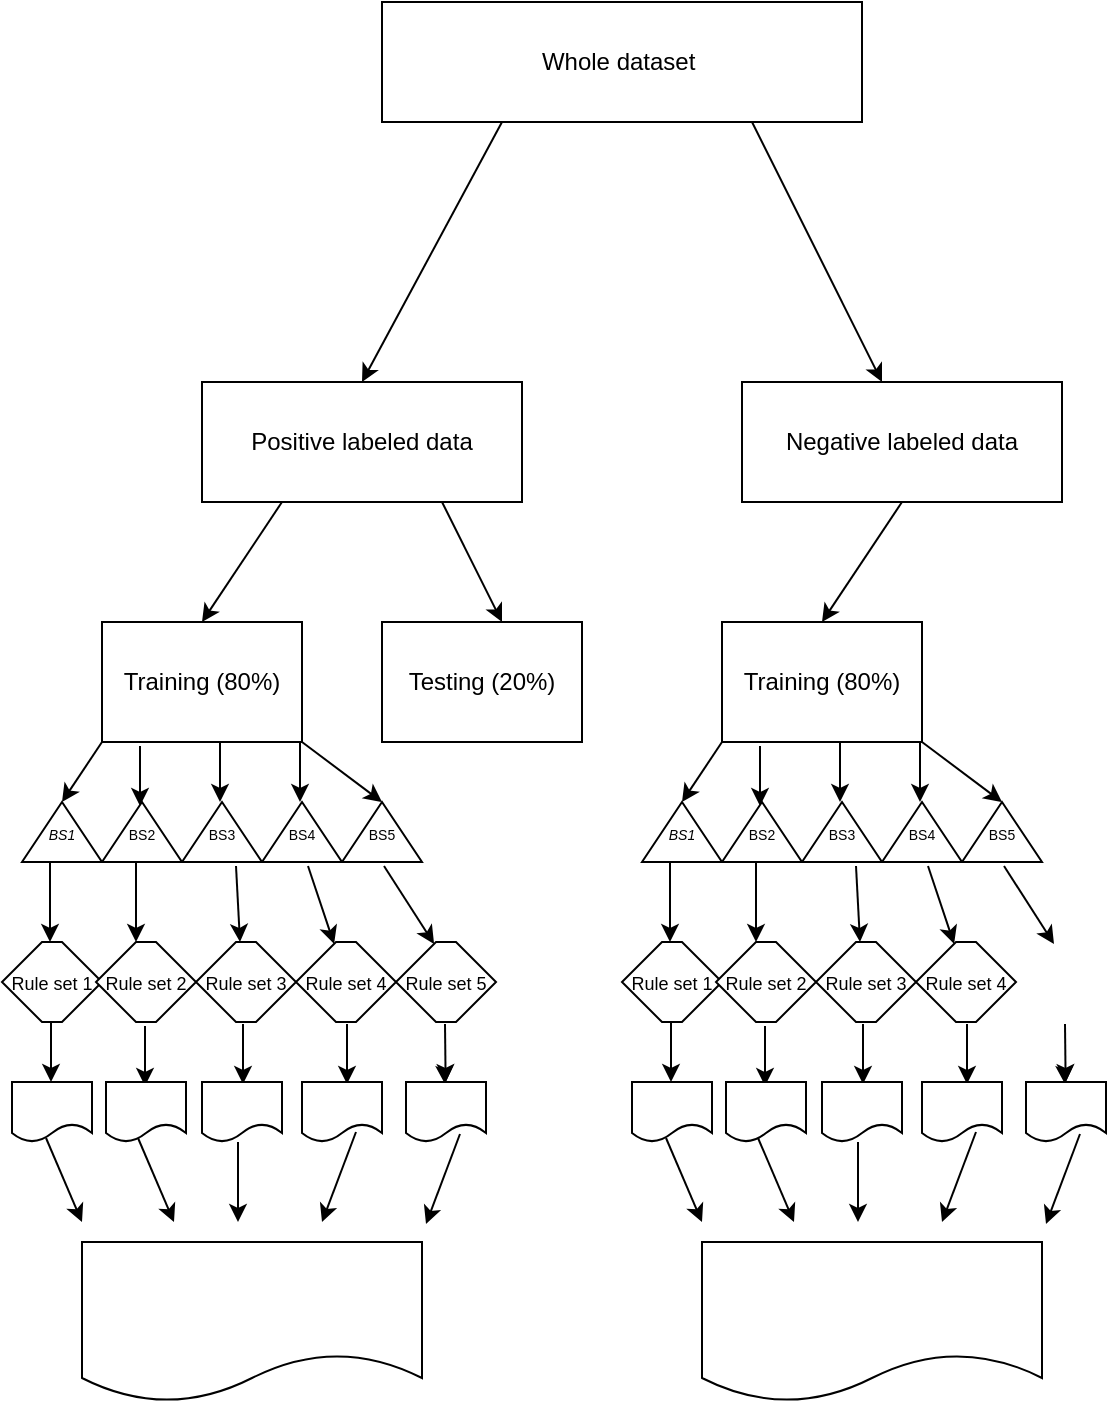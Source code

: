 <mxfile version="21.2.9" type="github">
  <diagram name="Page-1" id="ZhcM-OvtB6KIt7osXWqh">
    <mxGraphModel dx="880" dy="496" grid="1" gridSize="10" guides="1" tooltips="1" connect="1" arrows="1" fold="1" page="1" pageScale="1" pageWidth="850" pageHeight="1100" math="0" shadow="0">
      <root>
        <mxCell id="0" />
        <mxCell id="1" parent="0" />
        <mxCell id="x_COpQ-2HeL-LutY7LZ1-1" value="Whole dataset&amp;nbsp;" style="rounded=0;whiteSpace=wrap;html=1;" parent="1" vertex="1">
          <mxGeometry x="310" y="50" width="240" height="60" as="geometry" />
        </mxCell>
        <mxCell id="x_COpQ-2HeL-LutY7LZ1-2" value="" style="endArrow=classic;html=1;rounded=0;" parent="1" edge="1">
          <mxGeometry width="50" height="50" relative="1" as="geometry">
            <mxPoint x="370" y="110" as="sourcePoint" />
            <mxPoint x="300" y="240" as="targetPoint" />
          </mxGeometry>
        </mxCell>
        <mxCell id="x_COpQ-2HeL-LutY7LZ1-3" value="" style="endArrow=classic;html=1;rounded=0;" parent="1" edge="1">
          <mxGeometry width="50" height="50" relative="1" as="geometry">
            <mxPoint x="495" y="110" as="sourcePoint" />
            <mxPoint x="560" y="240" as="targetPoint" />
          </mxGeometry>
        </mxCell>
        <mxCell id="x_COpQ-2HeL-LutY7LZ1-4" value="Positive labeled data" style="rounded=0;whiteSpace=wrap;html=1;" parent="1" vertex="1">
          <mxGeometry x="220" y="240" width="160" height="60" as="geometry" />
        </mxCell>
        <mxCell id="x_COpQ-2HeL-LutY7LZ1-5" value="Negative labeled data" style="rounded=0;whiteSpace=wrap;html=1;" parent="1" vertex="1">
          <mxGeometry x="490" y="240" width="160" height="60" as="geometry" />
        </mxCell>
        <mxCell id="x_COpQ-2HeL-LutY7LZ1-6" value="" style="endArrow=classic;html=1;rounded=0;" parent="1" edge="1">
          <mxGeometry width="50" height="50" relative="1" as="geometry">
            <mxPoint x="260" y="300" as="sourcePoint" />
            <mxPoint x="220" y="360" as="targetPoint" />
          </mxGeometry>
        </mxCell>
        <mxCell id="x_COpQ-2HeL-LutY7LZ1-7" value="" style="endArrow=classic;html=1;rounded=0;" parent="1" edge="1">
          <mxGeometry width="50" height="50" relative="1" as="geometry">
            <mxPoint x="340" y="300" as="sourcePoint" />
            <mxPoint x="370" y="360" as="targetPoint" />
          </mxGeometry>
        </mxCell>
        <mxCell id="x_COpQ-2HeL-LutY7LZ1-8" value="Training (80%)" style="rounded=0;whiteSpace=wrap;html=1;" parent="1" vertex="1">
          <mxGeometry x="170" y="360" width="100" height="60" as="geometry" />
        </mxCell>
        <mxCell id="x_COpQ-2HeL-LutY7LZ1-9" value="Testing (20%)" style="rounded=0;whiteSpace=wrap;html=1;" parent="1" vertex="1">
          <mxGeometry x="310" y="360" width="100" height="60" as="geometry" />
        </mxCell>
        <mxCell id="x_COpQ-2HeL-LutY7LZ1-10" value="" style="endArrow=classic;html=1;rounded=0;" parent="1" edge="1">
          <mxGeometry width="50" height="50" relative="1" as="geometry">
            <mxPoint x="170" y="420" as="sourcePoint" />
            <mxPoint x="150" y="450" as="targetPoint" />
          </mxGeometry>
        </mxCell>
        <mxCell id="x_COpQ-2HeL-LutY7LZ1-11" value="" style="endArrow=classic;html=1;rounded=0;" parent="1" edge="1">
          <mxGeometry width="50" height="50" relative="1" as="geometry">
            <mxPoint x="189" y="422" as="sourcePoint" />
            <mxPoint x="189" y="452" as="targetPoint" />
          </mxGeometry>
        </mxCell>
        <mxCell id="x_COpQ-2HeL-LutY7LZ1-12" value="" style="endArrow=classic;html=1;rounded=0;" parent="1" edge="1">
          <mxGeometry width="50" height="50" relative="1" as="geometry">
            <mxPoint x="229" y="420" as="sourcePoint" />
            <mxPoint x="229" y="450" as="targetPoint" />
          </mxGeometry>
        </mxCell>
        <mxCell id="x_COpQ-2HeL-LutY7LZ1-13" value="" style="endArrow=classic;html=1;rounded=0;" parent="1" edge="1">
          <mxGeometry width="50" height="50" relative="1" as="geometry">
            <mxPoint x="269" y="420" as="sourcePoint" />
            <mxPoint x="269" y="450" as="targetPoint" />
          </mxGeometry>
        </mxCell>
        <mxCell id="x_COpQ-2HeL-LutY7LZ1-14" value="" style="endArrow=classic;html=1;rounded=0;entryX=0.5;entryY=0;entryDx=0;entryDy=0;" parent="1" target="x_COpQ-2HeL-LutY7LZ1-23" edge="1">
          <mxGeometry width="50" height="50" relative="1" as="geometry">
            <mxPoint x="270" y="420" as="sourcePoint" />
            <mxPoint x="290" y="450" as="targetPoint" />
          </mxGeometry>
        </mxCell>
        <mxCell id="x_COpQ-2HeL-LutY7LZ1-17" value="&lt;font style=&quot;font-size: 7px;&quot;&gt;&lt;i&gt;BS1&lt;/i&gt;&lt;/font&gt;" style="shape=trapezoid;perimeter=trapezoidPerimeter;whiteSpace=wrap;html=1;fixedSize=1;" parent="1" vertex="1">
          <mxGeometry x="130" y="450" width="40" height="30" as="geometry" />
        </mxCell>
        <mxCell id="x_COpQ-2HeL-LutY7LZ1-18" value="&lt;font style=&quot;font-size: 7px;&quot;&gt;BS2&lt;/font&gt;" style="shape=trapezoid;perimeter=trapezoidPerimeter;whiteSpace=wrap;html=1;fixedSize=1;" parent="1" vertex="1">
          <mxGeometry x="170" y="450" width="40" height="30" as="geometry" />
        </mxCell>
        <mxCell id="x_COpQ-2HeL-LutY7LZ1-21" value="&lt;font style=&quot;font-size: 7px;&quot;&gt;BS3&lt;/font&gt;" style="shape=trapezoid;perimeter=trapezoidPerimeter;whiteSpace=wrap;html=1;fixedSize=1;" parent="1" vertex="1">
          <mxGeometry x="210" y="450" width="40" height="30" as="geometry" />
        </mxCell>
        <mxCell id="x_COpQ-2HeL-LutY7LZ1-22" value="&lt;font style=&quot;font-size: 7px;&quot;&gt;BS4&lt;/font&gt;" style="shape=trapezoid;perimeter=trapezoidPerimeter;whiteSpace=wrap;html=1;fixedSize=1;" parent="1" vertex="1">
          <mxGeometry x="250" y="450" width="40" height="30" as="geometry" />
        </mxCell>
        <mxCell id="x_COpQ-2HeL-LutY7LZ1-23" value="&lt;font style=&quot;font-size: 7px;&quot;&gt;BS5&lt;/font&gt;" style="shape=trapezoid;perimeter=trapezoidPerimeter;whiteSpace=wrap;html=1;fixedSize=1;" parent="1" vertex="1">
          <mxGeometry x="290" y="450" width="40" height="30" as="geometry" />
        </mxCell>
        <mxCell id="x_COpQ-2HeL-LutY7LZ1-25" value="" style="endArrow=classic;html=1;rounded=0;" parent="1" edge="1">
          <mxGeometry width="50" height="50" relative="1" as="geometry">
            <mxPoint x="144" y="480" as="sourcePoint" />
            <mxPoint x="144" y="520" as="targetPoint" />
          </mxGeometry>
        </mxCell>
        <mxCell id="x_COpQ-2HeL-LutY7LZ1-26" value="" style="endArrow=classic;html=1;rounded=0;" parent="1" edge="1">
          <mxGeometry width="50" height="50" relative="1" as="geometry">
            <mxPoint x="187" y="480" as="sourcePoint" />
            <mxPoint x="187" y="520" as="targetPoint" />
          </mxGeometry>
        </mxCell>
        <mxCell id="x_COpQ-2HeL-LutY7LZ1-27" value="" style="endArrow=classic;html=1;rounded=0;" parent="1" edge="1">
          <mxGeometry width="50" height="50" relative="1" as="geometry">
            <mxPoint x="237" y="482" as="sourcePoint" />
            <mxPoint x="239" y="520" as="targetPoint" />
          </mxGeometry>
        </mxCell>
        <mxCell id="x_COpQ-2HeL-LutY7LZ1-28" value="" style="endArrow=classic;html=1;rounded=0;entryX=0.375;entryY=0;entryDx=0;entryDy=0;" parent="1" target="x_COpQ-2HeL-LutY7LZ1-37" edge="1">
          <mxGeometry width="50" height="50" relative="1" as="geometry">
            <mxPoint x="273" y="482" as="sourcePoint" />
            <mxPoint x="273" y="522" as="targetPoint" />
          </mxGeometry>
        </mxCell>
        <mxCell id="x_COpQ-2HeL-LutY7LZ1-29" value="" style="endArrow=classic;html=1;rounded=0;entryX=0.375;entryY=0;entryDx=0;entryDy=0;" parent="1" target="x_COpQ-2HeL-LutY7LZ1-38" edge="1">
          <mxGeometry width="50" height="50" relative="1" as="geometry">
            <mxPoint x="311" y="482" as="sourcePoint" />
            <mxPoint x="330" y="510" as="targetPoint" />
          </mxGeometry>
        </mxCell>
        <mxCell id="x_COpQ-2HeL-LutY7LZ1-34" value="&lt;font style=&quot;font-size: 9px;&quot;&gt;Rule set 1&lt;/font&gt;" style="shape=hexagon;perimeter=hexagonPerimeter2;whiteSpace=wrap;html=1;fixedSize=1;" parent="1" vertex="1">
          <mxGeometry x="120" y="520" width="50" height="40" as="geometry" />
        </mxCell>
        <mxCell id="x_COpQ-2HeL-LutY7LZ1-35" value="&lt;font style=&quot;font-size: 9px;&quot;&gt;Rule set 2&lt;/font&gt;" style="shape=hexagon;perimeter=hexagonPerimeter2;whiteSpace=wrap;html=1;fixedSize=1;" parent="1" vertex="1">
          <mxGeometry x="167" y="520" width="50" height="40" as="geometry" />
        </mxCell>
        <mxCell id="x_COpQ-2HeL-LutY7LZ1-36" value="&lt;font style=&quot;font-size: 9px;&quot;&gt;Rule set 3&lt;/font&gt;" style="shape=hexagon;perimeter=hexagonPerimeter2;whiteSpace=wrap;html=1;fixedSize=1;" parent="1" vertex="1">
          <mxGeometry x="217" y="520" width="50" height="40" as="geometry" />
        </mxCell>
        <mxCell id="x_COpQ-2HeL-LutY7LZ1-37" value="&lt;font style=&quot;font-size: 9px;&quot;&gt;Rule set 4&lt;/font&gt;" style="shape=hexagon;perimeter=hexagonPerimeter2;whiteSpace=wrap;html=1;fixedSize=1;" parent="1" vertex="1">
          <mxGeometry x="267" y="520" width="50" height="40" as="geometry" />
        </mxCell>
        <mxCell id="x_COpQ-2HeL-LutY7LZ1-38" value="&lt;font style=&quot;font-size: 9px;&quot;&gt;Rule set 5&lt;/font&gt;" style="shape=hexagon;perimeter=hexagonPerimeter2;whiteSpace=wrap;html=1;fixedSize=1;" parent="1" vertex="1">
          <mxGeometry x="317" y="520" width="50" height="40" as="geometry" />
        </mxCell>
        <mxCell id="x_COpQ-2HeL-LutY7LZ1-39" value="" style="endArrow=classic;html=1;rounded=0;" parent="1" edge="1">
          <mxGeometry width="50" height="50" relative="1" as="geometry">
            <mxPoint x="144.5" y="560" as="sourcePoint" />
            <mxPoint x="144.5" y="590" as="targetPoint" />
          </mxGeometry>
        </mxCell>
        <mxCell id="x_COpQ-2HeL-LutY7LZ1-42" value="" style="endArrow=classic;html=1;rounded=0;" parent="1" edge="1">
          <mxGeometry width="50" height="50" relative="1" as="geometry">
            <mxPoint x="191.5" y="562" as="sourcePoint" />
            <mxPoint x="191.5" y="592" as="targetPoint" />
          </mxGeometry>
        </mxCell>
        <mxCell id="x_COpQ-2HeL-LutY7LZ1-43" value="" style="endArrow=classic;html=1;rounded=0;" parent="1" edge="1">
          <mxGeometry width="50" height="50" relative="1" as="geometry">
            <mxPoint x="240.5" y="561" as="sourcePoint" />
            <mxPoint x="240.5" y="591" as="targetPoint" />
          </mxGeometry>
        </mxCell>
        <mxCell id="x_COpQ-2HeL-LutY7LZ1-44" value="" style="endArrow=classic;html=1;rounded=0;" parent="1" edge="1">
          <mxGeometry width="50" height="50" relative="1" as="geometry">
            <mxPoint x="292.5" y="561" as="sourcePoint" />
            <mxPoint x="292.5" y="591" as="targetPoint" />
          </mxGeometry>
        </mxCell>
        <mxCell id="x_COpQ-2HeL-LutY7LZ1-45" value="" style="endArrow=classic;html=1;rounded=0;" parent="1" edge="1" source="S8qNBmD5kXAv2Gq1duPu-8">
          <mxGeometry width="50" height="50" relative="1" as="geometry">
            <mxPoint x="341.5" y="561" as="sourcePoint" />
            <mxPoint x="341.5" y="591" as="targetPoint" />
          </mxGeometry>
        </mxCell>
        <mxCell id="S8qNBmD5kXAv2Gq1duPu-4" value="" style="shape=document;whiteSpace=wrap;html=1;boundedLbl=1;" vertex="1" parent="1">
          <mxGeometry x="125" y="590" width="40" height="30" as="geometry" />
        </mxCell>
        <mxCell id="S8qNBmD5kXAv2Gq1duPu-5" value="" style="shape=document;whiteSpace=wrap;html=1;boundedLbl=1;" vertex="1" parent="1">
          <mxGeometry x="172" y="590" width="40" height="30" as="geometry" />
        </mxCell>
        <mxCell id="S8qNBmD5kXAv2Gq1duPu-6" value="" style="shape=document;whiteSpace=wrap;html=1;boundedLbl=1;" vertex="1" parent="1">
          <mxGeometry x="220" y="590" width="40" height="30" as="geometry" />
        </mxCell>
        <mxCell id="S8qNBmD5kXAv2Gq1duPu-7" value="" style="shape=document;whiteSpace=wrap;html=1;boundedLbl=1;" vertex="1" parent="1">
          <mxGeometry x="270" y="590" width="40" height="30" as="geometry" />
        </mxCell>
        <mxCell id="S8qNBmD5kXAv2Gq1duPu-9" value="" style="endArrow=classic;html=1;rounded=0;" edge="1" parent="1" target="S8qNBmD5kXAv2Gq1duPu-8">
          <mxGeometry width="50" height="50" relative="1" as="geometry">
            <mxPoint x="341.5" y="561" as="sourcePoint" />
            <mxPoint x="341.5" y="591" as="targetPoint" />
          </mxGeometry>
        </mxCell>
        <mxCell id="S8qNBmD5kXAv2Gq1duPu-8" value="" style="shape=document;whiteSpace=wrap;html=1;boundedLbl=1;" vertex="1" parent="1">
          <mxGeometry x="322" y="590" width="40" height="30" as="geometry" />
        </mxCell>
        <mxCell id="S8qNBmD5kXAv2Gq1duPu-16" value="" style="endArrow=classic;html=1;rounded=0;" edge="1" parent="1">
          <mxGeometry width="50" height="50" relative="1" as="geometry">
            <mxPoint x="142" y="618" as="sourcePoint" />
            <mxPoint x="160" y="660" as="targetPoint" />
          </mxGeometry>
        </mxCell>
        <mxCell id="S8qNBmD5kXAv2Gq1duPu-17" value="" style="endArrow=classic;html=1;rounded=0;" edge="1" parent="1">
          <mxGeometry width="50" height="50" relative="1" as="geometry">
            <mxPoint x="188" y="618" as="sourcePoint" />
            <mxPoint x="206" y="660" as="targetPoint" />
          </mxGeometry>
        </mxCell>
        <mxCell id="S8qNBmD5kXAv2Gq1duPu-19" value="" style="endArrow=classic;html=1;rounded=0;" edge="1" parent="1">
          <mxGeometry width="50" height="50" relative="1" as="geometry">
            <mxPoint x="238" y="620" as="sourcePoint" />
            <mxPoint x="238" y="660" as="targetPoint" />
          </mxGeometry>
        </mxCell>
        <mxCell id="S8qNBmD5kXAv2Gq1duPu-20" value="" style="endArrow=classic;html=1;rounded=0;" edge="1" parent="1">
          <mxGeometry width="50" height="50" relative="1" as="geometry">
            <mxPoint x="297" y="615" as="sourcePoint" />
            <mxPoint x="280" y="660" as="targetPoint" />
          </mxGeometry>
        </mxCell>
        <mxCell id="S8qNBmD5kXAv2Gq1duPu-21" value="" style="endArrow=classic;html=1;rounded=0;" edge="1" parent="1">
          <mxGeometry width="50" height="50" relative="1" as="geometry">
            <mxPoint x="349" y="616" as="sourcePoint" />
            <mxPoint x="332" y="661" as="targetPoint" />
          </mxGeometry>
        </mxCell>
        <mxCell id="S8qNBmD5kXAv2Gq1duPu-22" value="" style="shape=document;whiteSpace=wrap;html=1;boundedLbl=1;" vertex="1" parent="1">
          <mxGeometry x="160" y="670" width="170" height="80" as="geometry" />
        </mxCell>
        <mxCell id="S8qNBmD5kXAv2Gq1duPu-23" value="" style="endArrow=classic;html=1;rounded=0;" edge="1" parent="1">
          <mxGeometry width="50" height="50" relative="1" as="geometry">
            <mxPoint x="570" y="300" as="sourcePoint" />
            <mxPoint x="530" y="360" as="targetPoint" />
          </mxGeometry>
        </mxCell>
        <mxCell id="S8qNBmD5kXAv2Gq1duPu-24" value="Training (80%)" style="rounded=0;whiteSpace=wrap;html=1;" vertex="1" parent="1">
          <mxGeometry x="480" y="360" width="100" height="60" as="geometry" />
        </mxCell>
        <mxCell id="S8qNBmD5kXAv2Gq1duPu-25" value="" style="endArrow=classic;html=1;rounded=0;" edge="1" parent="1">
          <mxGeometry width="50" height="50" relative="1" as="geometry">
            <mxPoint x="480" y="420" as="sourcePoint" />
            <mxPoint x="460" y="450" as="targetPoint" />
          </mxGeometry>
        </mxCell>
        <mxCell id="S8qNBmD5kXAv2Gq1duPu-26" value="" style="endArrow=classic;html=1;rounded=0;" edge="1" parent="1">
          <mxGeometry width="50" height="50" relative="1" as="geometry">
            <mxPoint x="499" y="422" as="sourcePoint" />
            <mxPoint x="499" y="452" as="targetPoint" />
          </mxGeometry>
        </mxCell>
        <mxCell id="S8qNBmD5kXAv2Gq1duPu-27" value="" style="endArrow=classic;html=1;rounded=0;" edge="1" parent="1">
          <mxGeometry width="50" height="50" relative="1" as="geometry">
            <mxPoint x="539" y="420" as="sourcePoint" />
            <mxPoint x="539" y="450" as="targetPoint" />
          </mxGeometry>
        </mxCell>
        <mxCell id="S8qNBmD5kXAv2Gq1duPu-28" value="" style="endArrow=classic;html=1;rounded=0;" edge="1" parent="1">
          <mxGeometry width="50" height="50" relative="1" as="geometry">
            <mxPoint x="579" y="420" as="sourcePoint" />
            <mxPoint x="579" y="450" as="targetPoint" />
          </mxGeometry>
        </mxCell>
        <mxCell id="S8qNBmD5kXAv2Gq1duPu-29" value="" style="endArrow=classic;html=1;rounded=0;entryX=0.5;entryY=0;entryDx=0;entryDy=0;" edge="1" parent="1" target="S8qNBmD5kXAv2Gq1duPu-34">
          <mxGeometry width="50" height="50" relative="1" as="geometry">
            <mxPoint x="580" y="420" as="sourcePoint" />
            <mxPoint x="600" y="450" as="targetPoint" />
          </mxGeometry>
        </mxCell>
        <mxCell id="S8qNBmD5kXAv2Gq1duPu-30" value="&lt;font style=&quot;font-size: 7px;&quot;&gt;&lt;i&gt;BS1&lt;/i&gt;&lt;/font&gt;" style="shape=trapezoid;perimeter=trapezoidPerimeter;whiteSpace=wrap;html=1;fixedSize=1;" vertex="1" parent="1">
          <mxGeometry x="440" y="450" width="40" height="30" as="geometry" />
        </mxCell>
        <mxCell id="S8qNBmD5kXAv2Gq1duPu-31" value="&lt;font style=&quot;font-size: 7px;&quot;&gt;BS2&lt;/font&gt;" style="shape=trapezoid;perimeter=trapezoidPerimeter;whiteSpace=wrap;html=1;fixedSize=1;" vertex="1" parent="1">
          <mxGeometry x="480" y="450" width="40" height="30" as="geometry" />
        </mxCell>
        <mxCell id="S8qNBmD5kXAv2Gq1duPu-32" value="&lt;font style=&quot;font-size: 7px;&quot;&gt;BS3&lt;/font&gt;" style="shape=trapezoid;perimeter=trapezoidPerimeter;whiteSpace=wrap;html=1;fixedSize=1;" vertex="1" parent="1">
          <mxGeometry x="520" y="450" width="40" height="30" as="geometry" />
        </mxCell>
        <mxCell id="S8qNBmD5kXAv2Gq1duPu-33" value="&lt;font style=&quot;font-size: 7px;&quot;&gt;BS4&lt;/font&gt;" style="shape=trapezoid;perimeter=trapezoidPerimeter;whiteSpace=wrap;html=1;fixedSize=1;" vertex="1" parent="1">
          <mxGeometry x="560" y="450" width="40" height="30" as="geometry" />
        </mxCell>
        <mxCell id="S8qNBmD5kXAv2Gq1duPu-34" value="&lt;font style=&quot;font-size: 7px;&quot;&gt;BS5&lt;/font&gt;" style="shape=trapezoid;perimeter=trapezoidPerimeter;whiteSpace=wrap;html=1;fixedSize=1;" vertex="1" parent="1">
          <mxGeometry x="600" y="450" width="40" height="30" as="geometry" />
        </mxCell>
        <mxCell id="S8qNBmD5kXAv2Gq1duPu-35" value="" style="endArrow=classic;html=1;rounded=0;" edge="1" parent="1">
          <mxGeometry width="50" height="50" relative="1" as="geometry">
            <mxPoint x="454" y="480" as="sourcePoint" />
            <mxPoint x="454" y="520" as="targetPoint" />
          </mxGeometry>
        </mxCell>
        <mxCell id="S8qNBmD5kXAv2Gq1duPu-36" value="" style="endArrow=classic;html=1;rounded=0;" edge="1" parent="1">
          <mxGeometry width="50" height="50" relative="1" as="geometry">
            <mxPoint x="497" y="480" as="sourcePoint" />
            <mxPoint x="497" y="520" as="targetPoint" />
          </mxGeometry>
        </mxCell>
        <mxCell id="S8qNBmD5kXAv2Gq1duPu-37" value="" style="endArrow=classic;html=1;rounded=0;" edge="1" parent="1">
          <mxGeometry width="50" height="50" relative="1" as="geometry">
            <mxPoint x="547" y="482" as="sourcePoint" />
            <mxPoint x="549" y="520" as="targetPoint" />
          </mxGeometry>
        </mxCell>
        <mxCell id="S8qNBmD5kXAv2Gq1duPu-38" value="" style="endArrow=classic;html=1;rounded=0;entryX=0.375;entryY=0;entryDx=0;entryDy=0;" edge="1" parent="1" target="S8qNBmD5kXAv2Gq1duPu-43">
          <mxGeometry width="50" height="50" relative="1" as="geometry">
            <mxPoint x="583" y="482" as="sourcePoint" />
            <mxPoint x="583" y="522" as="targetPoint" />
          </mxGeometry>
        </mxCell>
        <mxCell id="S8qNBmD5kXAv2Gq1duPu-39" value="" style="endArrow=classic;html=1;rounded=0;entryX=0.375;entryY=0;entryDx=0;entryDy=0;" edge="1" parent="1">
          <mxGeometry width="50" height="50" relative="1" as="geometry">
            <mxPoint x="621" y="482" as="sourcePoint" />
            <mxPoint x="646" y="521" as="targetPoint" />
          </mxGeometry>
        </mxCell>
        <mxCell id="S8qNBmD5kXAv2Gq1duPu-40" value="&lt;font style=&quot;font-size: 9px;&quot;&gt;Rule set 1&lt;/font&gt;" style="shape=hexagon;perimeter=hexagonPerimeter2;whiteSpace=wrap;html=1;fixedSize=1;" vertex="1" parent="1">
          <mxGeometry x="430" y="520" width="50" height="40" as="geometry" />
        </mxCell>
        <mxCell id="S8qNBmD5kXAv2Gq1duPu-41" value="&lt;font style=&quot;font-size: 9px;&quot;&gt;Rule set 2&lt;/font&gt;" style="shape=hexagon;perimeter=hexagonPerimeter2;whiteSpace=wrap;html=1;fixedSize=1;" vertex="1" parent="1">
          <mxGeometry x="477" y="520" width="50" height="40" as="geometry" />
        </mxCell>
        <mxCell id="S8qNBmD5kXAv2Gq1duPu-42" value="&lt;font style=&quot;font-size: 9px;&quot;&gt;Rule set 3&lt;/font&gt;" style="shape=hexagon;perimeter=hexagonPerimeter2;whiteSpace=wrap;html=1;fixedSize=1;" vertex="1" parent="1">
          <mxGeometry x="527" y="520" width="50" height="40" as="geometry" />
        </mxCell>
        <mxCell id="S8qNBmD5kXAv2Gq1duPu-43" value="&lt;font style=&quot;font-size: 9px;&quot;&gt;Rule set 4&lt;/font&gt;" style="shape=hexagon;perimeter=hexagonPerimeter2;whiteSpace=wrap;html=1;fixedSize=1;" vertex="1" parent="1">
          <mxGeometry x="577" y="520" width="50" height="40" as="geometry" />
        </mxCell>
        <mxCell id="S8qNBmD5kXAv2Gq1duPu-44" value="" style="endArrow=classic;html=1;rounded=0;" edge="1" parent="1">
          <mxGeometry width="50" height="50" relative="1" as="geometry">
            <mxPoint x="454.5" y="560" as="sourcePoint" />
            <mxPoint x="454.5" y="590" as="targetPoint" />
          </mxGeometry>
        </mxCell>
        <mxCell id="S8qNBmD5kXAv2Gq1duPu-45" value="" style="endArrow=classic;html=1;rounded=0;" edge="1" parent="1">
          <mxGeometry width="50" height="50" relative="1" as="geometry">
            <mxPoint x="501.5" y="562" as="sourcePoint" />
            <mxPoint x="501.5" y="592" as="targetPoint" />
          </mxGeometry>
        </mxCell>
        <mxCell id="S8qNBmD5kXAv2Gq1duPu-46" value="" style="endArrow=classic;html=1;rounded=0;" edge="1" parent="1">
          <mxGeometry width="50" height="50" relative="1" as="geometry">
            <mxPoint x="550.5" y="561" as="sourcePoint" />
            <mxPoint x="550.5" y="591" as="targetPoint" />
          </mxGeometry>
        </mxCell>
        <mxCell id="S8qNBmD5kXAv2Gq1duPu-47" value="" style="endArrow=classic;html=1;rounded=0;" edge="1" parent="1">
          <mxGeometry width="50" height="50" relative="1" as="geometry">
            <mxPoint x="602.5" y="561" as="sourcePoint" />
            <mxPoint x="602.5" y="591" as="targetPoint" />
          </mxGeometry>
        </mxCell>
        <mxCell id="S8qNBmD5kXAv2Gq1duPu-48" value="" style="endArrow=classic;html=1;rounded=0;" edge="1" parent="1" source="S8qNBmD5kXAv2Gq1duPu-54">
          <mxGeometry width="50" height="50" relative="1" as="geometry">
            <mxPoint x="651.5" y="561" as="sourcePoint" />
            <mxPoint x="651.5" y="591" as="targetPoint" />
          </mxGeometry>
        </mxCell>
        <mxCell id="S8qNBmD5kXAv2Gq1duPu-49" value="" style="shape=document;whiteSpace=wrap;html=1;boundedLbl=1;" vertex="1" parent="1">
          <mxGeometry x="435" y="590" width="40" height="30" as="geometry" />
        </mxCell>
        <mxCell id="S8qNBmD5kXAv2Gq1duPu-50" value="" style="shape=document;whiteSpace=wrap;html=1;boundedLbl=1;" vertex="1" parent="1">
          <mxGeometry x="482" y="590" width="40" height="30" as="geometry" />
        </mxCell>
        <mxCell id="S8qNBmD5kXAv2Gq1duPu-51" value="" style="shape=document;whiteSpace=wrap;html=1;boundedLbl=1;" vertex="1" parent="1">
          <mxGeometry x="530" y="590" width="40" height="30" as="geometry" />
        </mxCell>
        <mxCell id="S8qNBmD5kXAv2Gq1duPu-52" value="" style="shape=document;whiteSpace=wrap;html=1;boundedLbl=1;" vertex="1" parent="1">
          <mxGeometry x="580" y="590" width="40" height="30" as="geometry" />
        </mxCell>
        <mxCell id="S8qNBmD5kXAv2Gq1duPu-53" value="" style="endArrow=classic;html=1;rounded=0;" edge="1" parent="1" target="S8qNBmD5kXAv2Gq1duPu-54">
          <mxGeometry width="50" height="50" relative="1" as="geometry">
            <mxPoint x="651.5" y="561" as="sourcePoint" />
            <mxPoint x="651.5" y="591" as="targetPoint" />
          </mxGeometry>
        </mxCell>
        <mxCell id="S8qNBmD5kXAv2Gq1duPu-54" value="" style="shape=document;whiteSpace=wrap;html=1;boundedLbl=1;" vertex="1" parent="1">
          <mxGeometry x="632" y="590" width="40" height="30" as="geometry" />
        </mxCell>
        <mxCell id="S8qNBmD5kXAv2Gq1duPu-55" value="" style="endArrow=classic;html=1;rounded=0;" edge="1" parent="1">
          <mxGeometry width="50" height="50" relative="1" as="geometry">
            <mxPoint x="452" y="618" as="sourcePoint" />
            <mxPoint x="470" y="660" as="targetPoint" />
          </mxGeometry>
        </mxCell>
        <mxCell id="S8qNBmD5kXAv2Gq1duPu-56" value="" style="endArrow=classic;html=1;rounded=0;" edge="1" parent="1">
          <mxGeometry width="50" height="50" relative="1" as="geometry">
            <mxPoint x="498" y="618" as="sourcePoint" />
            <mxPoint x="516" y="660" as="targetPoint" />
          </mxGeometry>
        </mxCell>
        <mxCell id="S8qNBmD5kXAv2Gq1duPu-57" value="" style="endArrow=classic;html=1;rounded=0;" edge="1" parent="1">
          <mxGeometry width="50" height="50" relative="1" as="geometry">
            <mxPoint x="548" y="620" as="sourcePoint" />
            <mxPoint x="548" y="660" as="targetPoint" />
          </mxGeometry>
        </mxCell>
        <mxCell id="S8qNBmD5kXAv2Gq1duPu-58" value="" style="endArrow=classic;html=1;rounded=0;" edge="1" parent="1">
          <mxGeometry width="50" height="50" relative="1" as="geometry">
            <mxPoint x="607" y="615" as="sourcePoint" />
            <mxPoint x="590" y="660" as="targetPoint" />
          </mxGeometry>
        </mxCell>
        <mxCell id="S8qNBmD5kXAv2Gq1duPu-59" value="" style="endArrow=classic;html=1;rounded=0;" edge="1" parent="1">
          <mxGeometry width="50" height="50" relative="1" as="geometry">
            <mxPoint x="659" y="616" as="sourcePoint" />
            <mxPoint x="642" y="661" as="targetPoint" />
          </mxGeometry>
        </mxCell>
        <mxCell id="S8qNBmD5kXAv2Gq1duPu-60" value="" style="shape=document;whiteSpace=wrap;html=1;boundedLbl=1;" vertex="1" parent="1">
          <mxGeometry x="470" y="670" width="170" height="80" as="geometry" />
        </mxCell>
      </root>
    </mxGraphModel>
  </diagram>
</mxfile>
